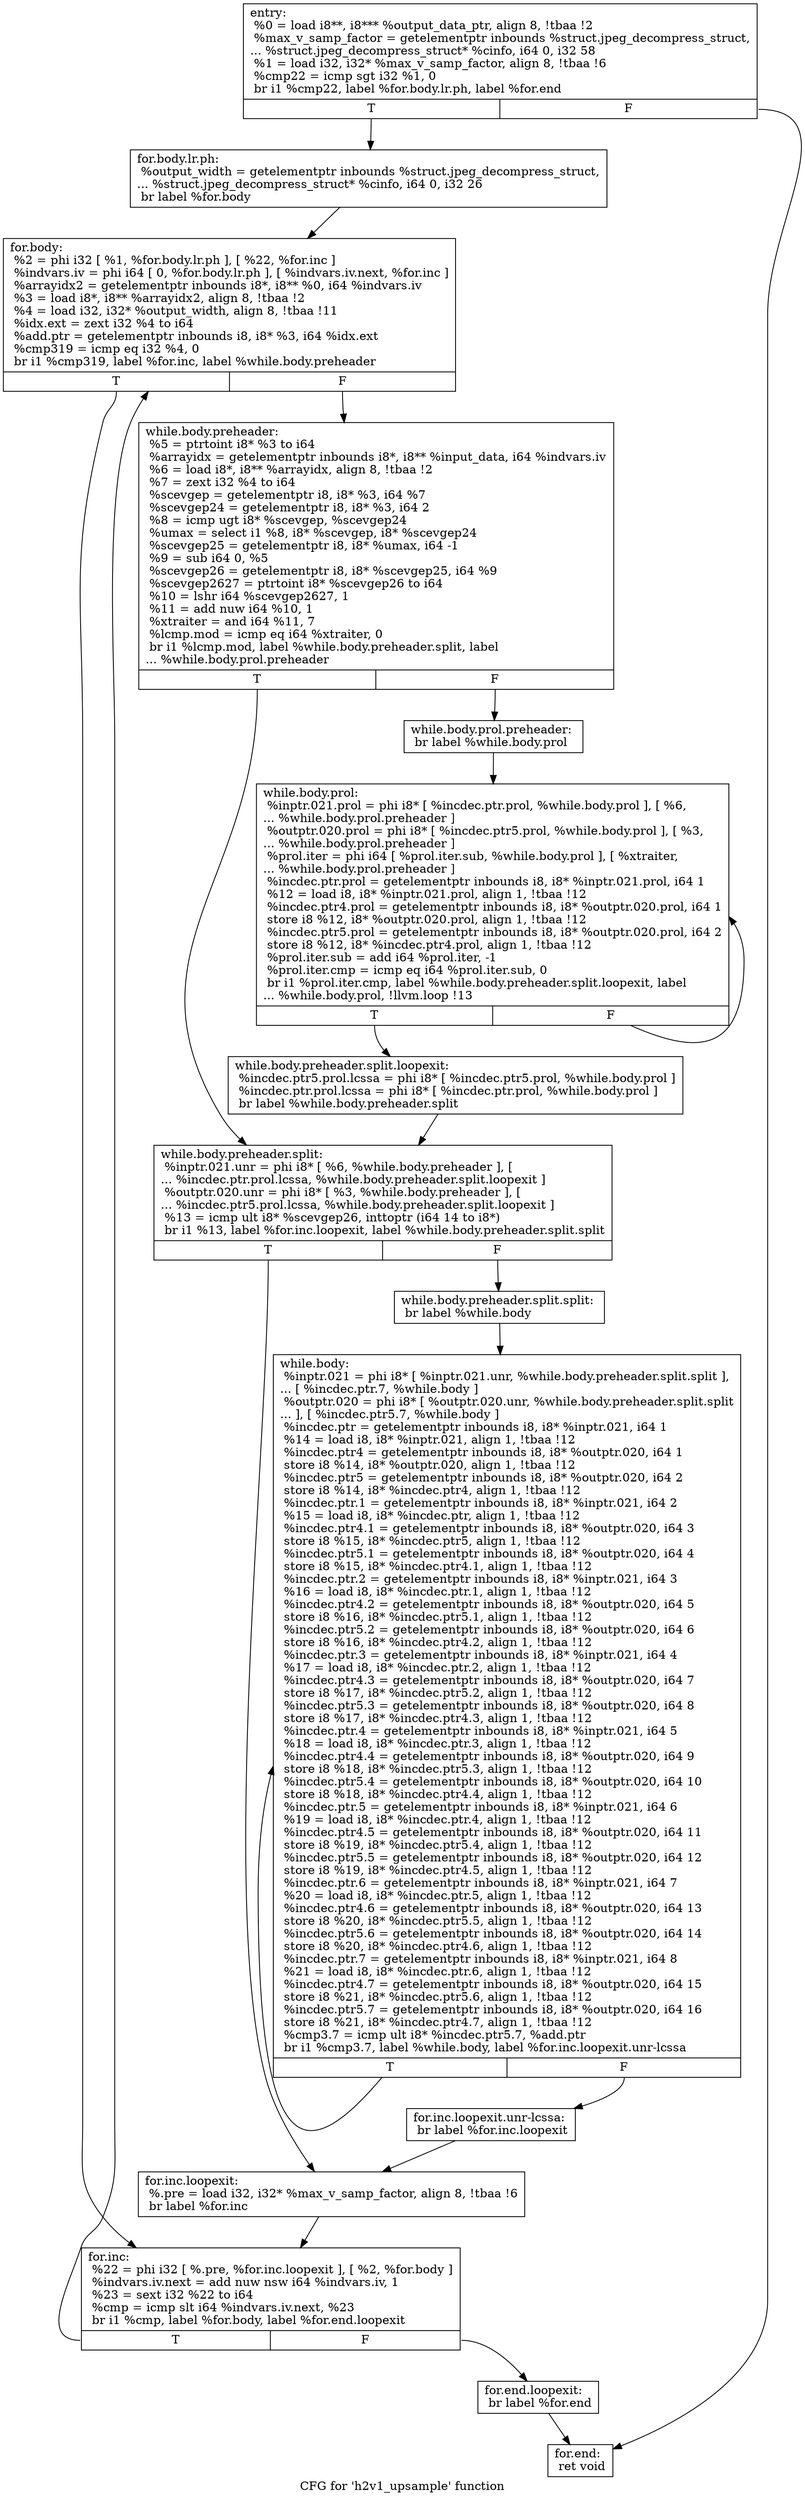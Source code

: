 digraph "CFG for 'h2v1_upsample' function" {
	label="CFG for 'h2v1_upsample' function";

	Node0x5cc6990 [shape=record,label="{entry:\l  %0 = load i8**, i8*** %output_data_ptr, align 8, !tbaa !2\l  %max_v_samp_factor = getelementptr inbounds %struct.jpeg_decompress_struct,\l... %struct.jpeg_decompress_struct* %cinfo, i64 0, i32 58\l  %1 = load i32, i32* %max_v_samp_factor, align 8, !tbaa !6\l  %cmp22 = icmp sgt i32 %1, 0\l  br i1 %cmp22, label %for.body.lr.ph, label %for.end\l|{<s0>T|<s1>F}}"];
	Node0x5cc6990:s0 -> Node0x5cc6c00;
	Node0x5cc6990:s1 -> Node0x5cc6cb0;
	Node0x5cc6c00 [shape=record,label="{for.body.lr.ph:                                   \l  %output_width = getelementptr inbounds %struct.jpeg_decompress_struct,\l... %struct.jpeg_decompress_struct* %cinfo, i64 0, i32 26\l  br label %for.body\l}"];
	Node0x5cc6c00 -> Node0x5cc6eb0;
	Node0x5cc6eb0 [shape=record,label="{for.body:                                         \l  %2 = phi i32 [ %1, %for.body.lr.ph ], [ %22, %for.inc ]\l  %indvars.iv = phi i64 [ 0, %for.body.lr.ph ], [ %indvars.iv.next, %for.inc ]\l  %arrayidx2 = getelementptr inbounds i8*, i8** %0, i64 %indvars.iv\l  %3 = load i8*, i8** %arrayidx2, align 8, !tbaa !2\l  %4 = load i32, i32* %output_width, align 8, !tbaa !11\l  %idx.ext = zext i32 %4 to i64\l  %add.ptr = getelementptr inbounds i8, i8* %3, i64 %idx.ext\l  %cmp319 = icmp eq i32 %4, 0\l  br i1 %cmp319, label %for.inc, label %while.body.preheader\l|{<s0>T|<s1>F}}"];
	Node0x5cc6eb0:s0 -> Node0x5cc7010;
	Node0x5cc6eb0:s1 -> Node0x5cb9cc0;
	Node0x5cb9cc0 [shape=record,label="{while.body.preheader:                             \l  %5 = ptrtoint i8* %3 to i64\l  %arrayidx = getelementptr inbounds i8*, i8** %input_data, i64 %indvars.iv\l  %6 = load i8*, i8** %arrayidx, align 8, !tbaa !2\l  %7 = zext i32 %4 to i64\l  %scevgep = getelementptr i8, i8* %3, i64 %7\l  %scevgep24 = getelementptr i8, i8* %3, i64 2\l  %8 = icmp ugt i8* %scevgep, %scevgep24\l  %umax = select i1 %8, i8* %scevgep, i8* %scevgep24\l  %scevgep25 = getelementptr i8, i8* %umax, i64 -1\l  %9 = sub i64 0, %5\l  %scevgep26 = getelementptr i8, i8* %scevgep25, i64 %9\l  %scevgep2627 = ptrtoint i8* %scevgep26 to i64\l  %10 = lshr i64 %scevgep2627, 1\l  %11 = add nuw i64 %10, 1\l  %xtraiter = and i64 %11, 7\l  %lcmp.mod = icmp eq i64 %xtraiter, 0\l  br i1 %lcmp.mod, label %while.body.preheader.split, label\l... %while.body.prol.preheader\l|{<s0>T|<s1>F}}"];
	Node0x5cb9cc0:s0 -> Node0x5cb9ae0;
	Node0x5cb9cc0:s1 -> Node0x5cbaa90;
	Node0x5cbaa90 [shape=record,label="{while.body.prol.preheader:                        \l  br label %while.body.prol\l}"];
	Node0x5cbaa90 -> Node0x5cbac40;
	Node0x5cbac40 [shape=record,label="{while.body.prol:                                  \l  %inptr.021.prol = phi i8* [ %incdec.ptr.prol, %while.body.prol ], [ %6,\l... %while.body.prol.preheader ]\l  %outptr.020.prol = phi i8* [ %incdec.ptr5.prol, %while.body.prol ], [ %3,\l... %while.body.prol.preheader ]\l  %prol.iter = phi i64 [ %prol.iter.sub, %while.body.prol ], [ %xtraiter,\l... %while.body.prol.preheader ]\l  %incdec.ptr.prol = getelementptr inbounds i8, i8* %inptr.021.prol, i64 1\l  %12 = load i8, i8* %inptr.021.prol, align 1, !tbaa !12\l  %incdec.ptr4.prol = getelementptr inbounds i8, i8* %outptr.020.prol, i64 1\l  store i8 %12, i8* %outptr.020.prol, align 1, !tbaa !12\l  %incdec.ptr5.prol = getelementptr inbounds i8, i8* %outptr.020.prol, i64 2\l  store i8 %12, i8* %incdec.ptr4.prol, align 1, !tbaa !12\l  %prol.iter.sub = add i64 %prol.iter, -1\l  %prol.iter.cmp = icmp eq i64 %prol.iter.sub, 0\l  br i1 %prol.iter.cmp, label %while.body.preheader.split.loopexit, label\l... %while.body.prol, !llvm.loop !13\l|{<s0>T|<s1>F}}"];
	Node0x5cbac40:s0 -> Node0x5cbb5d0;
	Node0x5cbac40:s1 -> Node0x5cbac40;
	Node0x5cbb5d0 [shape=record,label="{while.body.preheader.split.loopexit:              \l  %incdec.ptr5.prol.lcssa = phi i8* [ %incdec.ptr5.prol, %while.body.prol ]\l  %incdec.ptr.prol.lcssa = phi i8* [ %incdec.ptr.prol, %while.body.prol ]\l  br label %while.body.preheader.split\l}"];
	Node0x5cbb5d0 -> Node0x5cb9ae0;
	Node0x5cb9ae0 [shape=record,label="{while.body.preheader.split:                       \l  %inptr.021.unr = phi i8* [ %6, %while.body.preheader ], [\l... %incdec.ptr.prol.lcssa, %while.body.preheader.split.loopexit ]\l  %outptr.020.unr = phi i8* [ %3, %while.body.preheader ], [\l... %incdec.ptr5.prol.lcssa, %while.body.preheader.split.loopexit ]\l  %13 = icmp ult i8* %scevgep26, inttoptr (i64 14 to i8*)\l  br i1 %13, label %for.inc.loopexit, label %while.body.preheader.split.split\l|{<s0>T|<s1>F}}"];
	Node0x5cb9ae0:s0 -> Node0x5ccf020;
	Node0x5cb9ae0:s1 -> Node0x5ccf0f0;
	Node0x5ccf0f0 [shape=record,label="{while.body.preheader.split.split:                 \l  br label %while.body\l}"];
	Node0x5ccf0f0 -> Node0x5ccf2a0;
	Node0x5ccf2a0 [shape=record,label="{while.body:                                       \l  %inptr.021 = phi i8* [ %inptr.021.unr, %while.body.preheader.split.split ],\l... [ %incdec.ptr.7, %while.body ]\l  %outptr.020 = phi i8* [ %outptr.020.unr, %while.body.preheader.split.split\l... ], [ %incdec.ptr5.7, %while.body ]\l  %incdec.ptr = getelementptr inbounds i8, i8* %inptr.021, i64 1\l  %14 = load i8, i8* %inptr.021, align 1, !tbaa !12\l  %incdec.ptr4 = getelementptr inbounds i8, i8* %outptr.020, i64 1\l  store i8 %14, i8* %outptr.020, align 1, !tbaa !12\l  %incdec.ptr5 = getelementptr inbounds i8, i8* %outptr.020, i64 2\l  store i8 %14, i8* %incdec.ptr4, align 1, !tbaa !12\l  %incdec.ptr.1 = getelementptr inbounds i8, i8* %inptr.021, i64 2\l  %15 = load i8, i8* %incdec.ptr, align 1, !tbaa !12\l  %incdec.ptr4.1 = getelementptr inbounds i8, i8* %outptr.020, i64 3\l  store i8 %15, i8* %incdec.ptr5, align 1, !tbaa !12\l  %incdec.ptr5.1 = getelementptr inbounds i8, i8* %outptr.020, i64 4\l  store i8 %15, i8* %incdec.ptr4.1, align 1, !tbaa !12\l  %incdec.ptr.2 = getelementptr inbounds i8, i8* %inptr.021, i64 3\l  %16 = load i8, i8* %incdec.ptr.1, align 1, !tbaa !12\l  %incdec.ptr4.2 = getelementptr inbounds i8, i8* %outptr.020, i64 5\l  store i8 %16, i8* %incdec.ptr5.1, align 1, !tbaa !12\l  %incdec.ptr5.2 = getelementptr inbounds i8, i8* %outptr.020, i64 6\l  store i8 %16, i8* %incdec.ptr4.2, align 1, !tbaa !12\l  %incdec.ptr.3 = getelementptr inbounds i8, i8* %inptr.021, i64 4\l  %17 = load i8, i8* %incdec.ptr.2, align 1, !tbaa !12\l  %incdec.ptr4.3 = getelementptr inbounds i8, i8* %outptr.020, i64 7\l  store i8 %17, i8* %incdec.ptr5.2, align 1, !tbaa !12\l  %incdec.ptr5.3 = getelementptr inbounds i8, i8* %outptr.020, i64 8\l  store i8 %17, i8* %incdec.ptr4.3, align 1, !tbaa !12\l  %incdec.ptr.4 = getelementptr inbounds i8, i8* %inptr.021, i64 5\l  %18 = load i8, i8* %incdec.ptr.3, align 1, !tbaa !12\l  %incdec.ptr4.4 = getelementptr inbounds i8, i8* %outptr.020, i64 9\l  store i8 %18, i8* %incdec.ptr5.3, align 1, !tbaa !12\l  %incdec.ptr5.4 = getelementptr inbounds i8, i8* %outptr.020, i64 10\l  store i8 %18, i8* %incdec.ptr4.4, align 1, !tbaa !12\l  %incdec.ptr.5 = getelementptr inbounds i8, i8* %inptr.021, i64 6\l  %19 = load i8, i8* %incdec.ptr.4, align 1, !tbaa !12\l  %incdec.ptr4.5 = getelementptr inbounds i8, i8* %outptr.020, i64 11\l  store i8 %19, i8* %incdec.ptr5.4, align 1, !tbaa !12\l  %incdec.ptr5.5 = getelementptr inbounds i8, i8* %outptr.020, i64 12\l  store i8 %19, i8* %incdec.ptr4.5, align 1, !tbaa !12\l  %incdec.ptr.6 = getelementptr inbounds i8, i8* %inptr.021, i64 7\l  %20 = load i8, i8* %incdec.ptr.5, align 1, !tbaa !12\l  %incdec.ptr4.6 = getelementptr inbounds i8, i8* %outptr.020, i64 13\l  store i8 %20, i8* %incdec.ptr5.5, align 1, !tbaa !12\l  %incdec.ptr5.6 = getelementptr inbounds i8, i8* %outptr.020, i64 14\l  store i8 %20, i8* %incdec.ptr4.6, align 1, !tbaa !12\l  %incdec.ptr.7 = getelementptr inbounds i8, i8* %inptr.021, i64 8\l  %21 = load i8, i8* %incdec.ptr.6, align 1, !tbaa !12\l  %incdec.ptr4.7 = getelementptr inbounds i8, i8* %outptr.020, i64 15\l  store i8 %21, i8* %incdec.ptr5.6, align 1, !tbaa !12\l  %incdec.ptr5.7 = getelementptr inbounds i8, i8* %outptr.020, i64 16\l  store i8 %21, i8* %incdec.ptr4.7, align 1, !tbaa !12\l  %cmp3.7 = icmp ult i8* %incdec.ptr5.7, %add.ptr\l  br i1 %cmp3.7, label %while.body, label %for.inc.loopexit.unr-lcssa\l|{<s0>T|<s1>F}}"];
	Node0x5ccf2a0:s0 -> Node0x5ccf2a0;
	Node0x5ccf2a0:s1 -> Node0x5cd1e60;
	Node0x5cd1e60 [shape=record,label="{for.inc.loopexit.unr-lcssa:                       \l  br label %for.inc.loopexit\l}"];
	Node0x5cd1e60 -> Node0x5ccf020;
	Node0x5ccf020 [shape=record,label="{for.inc.loopexit:                                 \l  %.pre = load i32, i32* %max_v_samp_factor, align 8, !tbaa !6\l  br label %for.inc\l}"];
	Node0x5ccf020 -> Node0x5cc7010;
	Node0x5cc7010 [shape=record,label="{for.inc:                                          \l  %22 = phi i32 [ %.pre, %for.inc.loopexit ], [ %2, %for.body ]\l  %indvars.iv.next = add nuw nsw i64 %indvars.iv, 1\l  %23 = sext i32 %22 to i64\l  %cmp = icmp slt i64 %indvars.iv.next, %23\l  br i1 %cmp, label %for.body, label %for.end.loopexit\l|{<s0>T|<s1>F}}"];
	Node0x5cc7010:s0 -> Node0x5cc6eb0;
	Node0x5cc7010:s1 -> Node0x5cd2140;
	Node0x5cd2140 [shape=record,label="{for.end.loopexit:                                 \l  br label %for.end\l}"];
	Node0x5cd2140 -> Node0x5cc6cb0;
	Node0x5cc6cb0 [shape=record,label="{for.end:                                          \l  ret void\l}"];
}
